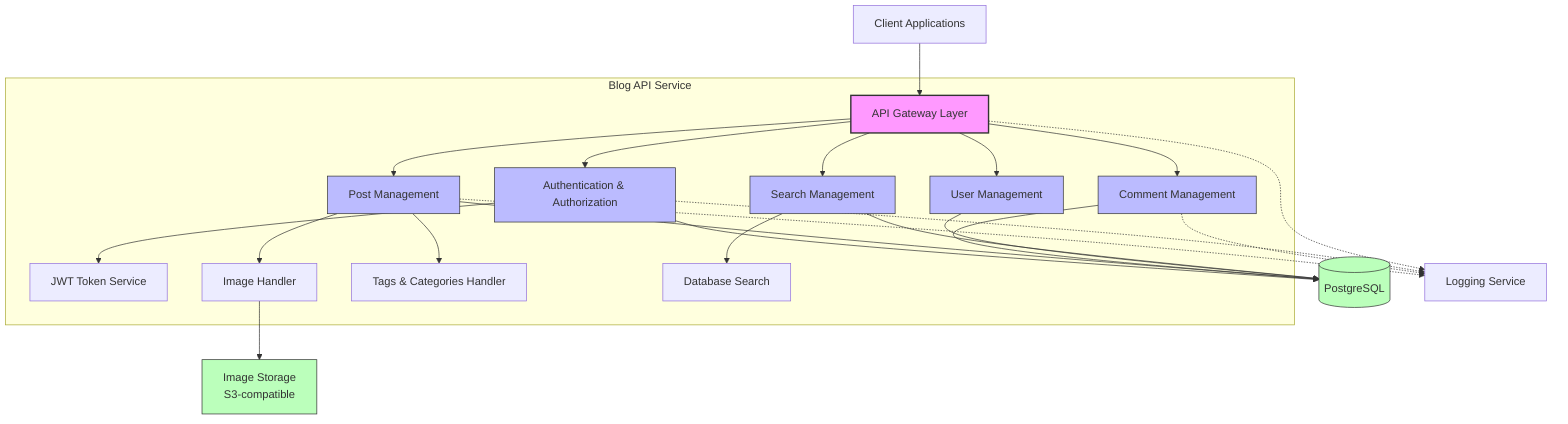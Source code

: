 graph TD
    Client[Client Applications] --> API[API Gateway Layer]
    
    subgraph "Blog API Service"
        API --> Auth[Authentication & Authorization]
        API --> PM[Post Management]
        API --> CM[Comment Management]
        API --> UM[User Management]
        API --> SM[Search Management]
        
        Auth --> TokenService[JWT Token Service]
        
        PM --> ImageHandler[Image Handler]
        PM --> TagsHandler[Tags & Categories Handler]
        
        SM --> DBSearch[Database Search]
    end
    
    Auth --> DB[(PostgreSQL)]
    PM --> DB
    CM --> DB
    UM --> DB
    SM --> DB
    
    ImageHandler --> IS[Image Storage<br/>S3-compatible]
    
    PM -.-> Logger[Logging Service]
    CM -.-> Logger
    Auth -.-> Logger
    API -.-> Logger
    
    style API fill:#f9f,stroke:#333,stroke-width:2
    style Auth fill:#bbf,stroke:#333,stroke-width:1
    style PM fill:#bbf,stroke:#333,stroke-width:1
    style CM fill:#bbf,stroke:#333,stroke-width:1
    style UM fill:#bbf,stroke:#333,stroke-width:1
    style SM fill:#bbf,stroke:#333,stroke-width:1
    style DB fill:#bfb,stroke:#333,stroke-width:1
    style IS fill:#bfb,stroke:#333,stroke-width:1